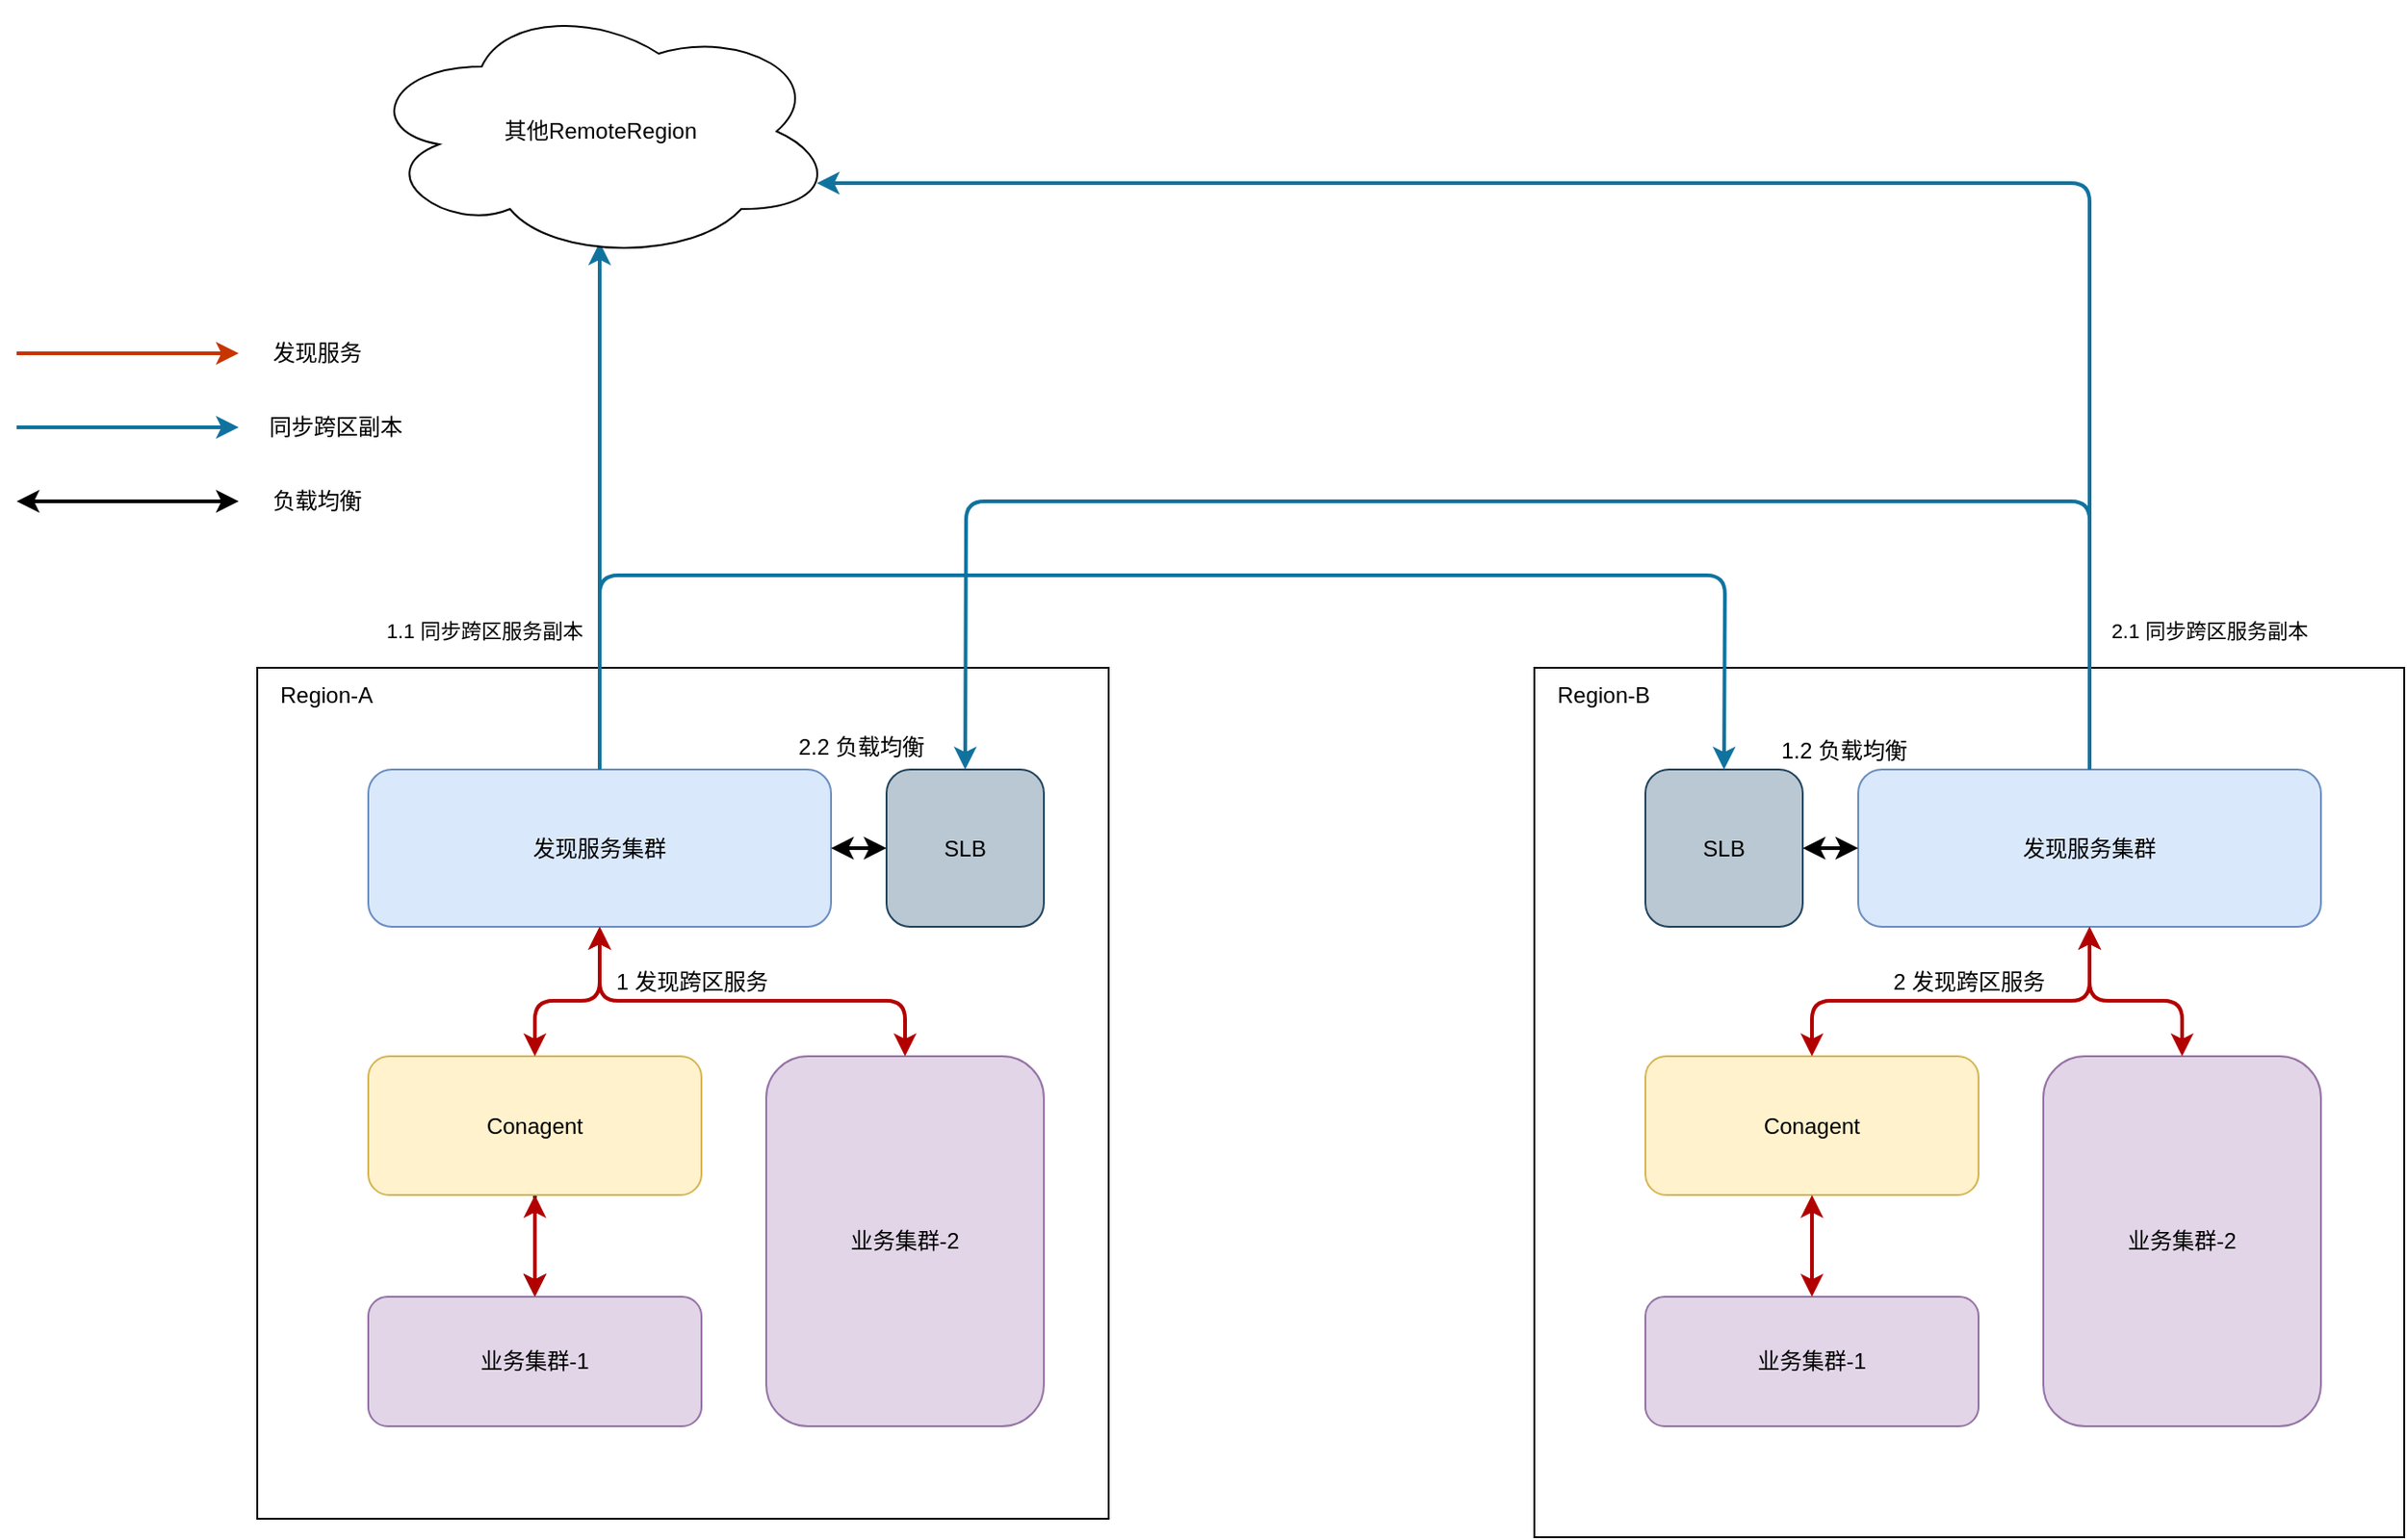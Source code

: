 <mxfile version="13.8.1" type="github">
  <diagram id="wTVDQCDJflpTUWm5nUP8" name="Page-1">
    <mxGraphModel dx="2500" dy="2103" grid="1" gridSize="10" guides="1" tooltips="1" connect="1" arrows="1" fold="1" page="1" pageScale="1" pageWidth="827" pageHeight="1169" math="0" shadow="0">
      <root>
        <mxCell id="0" />
        <mxCell id="1" parent="0" />
        <mxCell id="FJpSII0UUdjwqVUmIHXN-1" value="" style="whiteSpace=wrap;html=1;aspect=fixed;" vertex="1" parent="1">
          <mxGeometry x="50" y="90" width="460" height="460" as="geometry" />
        </mxCell>
        <mxCell id="FJpSII0UUdjwqVUmIHXN-2" value="发现服务集群" style="rounded=1;whiteSpace=wrap;html=1;fillColor=#dae8fc;strokeColor=#6c8ebf;" vertex="1" parent="1">
          <mxGeometry x="110" y="145" width="250" height="85" as="geometry" />
        </mxCell>
        <mxCell id="FJpSII0UUdjwqVUmIHXN-76" value="" style="edgeStyle=orthogonalEdgeStyle;rounded=0;orthogonalLoop=1;jettySize=auto;html=1;startArrow=none;startFill=0;strokeWidth=2;" edge="1" parent="1" source="FJpSII0UUdjwqVUmIHXN-3" target="FJpSII0UUdjwqVUmIHXN-4">
          <mxGeometry relative="1" as="geometry" />
        </mxCell>
        <mxCell id="FJpSII0UUdjwqVUmIHXN-3" value="Conagent" style="rounded=1;whiteSpace=wrap;html=1;fillColor=#fff2cc;strokeColor=#d6b656;" vertex="1" parent="1">
          <mxGeometry x="110" y="300" width="180" height="75" as="geometry" />
        </mxCell>
        <mxCell id="FJpSII0UUdjwqVUmIHXN-4" value="业务集群-1" style="rounded=1;whiteSpace=wrap;html=1;fillColor=#e1d5e7;strokeColor=#9673a6;" vertex="1" parent="1">
          <mxGeometry x="110" y="430" width="180" height="70" as="geometry" />
        </mxCell>
        <mxCell id="FJpSII0UUdjwqVUmIHXN-5" value="&lt;span&gt;业务集群-2&lt;/span&gt;" style="rounded=1;whiteSpace=wrap;html=1;fillColor=#e1d5e7;strokeColor=#9673a6;" vertex="1" parent="1">
          <mxGeometry x="325" y="300" width="150" height="200" as="geometry" />
        </mxCell>
        <mxCell id="FJpSII0UUdjwqVUmIHXN-16" value="Region-A" style="text;html=1;strokeColor=none;fillColor=none;align=center;verticalAlign=middle;whiteSpace=wrap;rounded=0;" vertex="1" parent="1">
          <mxGeometry x="50" y="90" width="75" height="30" as="geometry" />
        </mxCell>
        <mxCell id="FJpSII0UUdjwqVUmIHXN-37" value="SLB" style="rounded=1;whiteSpace=wrap;html=1;fillColor=#bac8d3;strokeColor=#23445d;" vertex="1" parent="1">
          <mxGeometry x="390" y="145" width="85" height="85" as="geometry" />
        </mxCell>
        <mxCell id="FJpSII0UUdjwqVUmIHXN-44" value="" style="endArrow=classic;startArrow=classic;html=1;exitX=0.5;exitY=0;exitDx=0;exitDy=0;entryX=0.5;entryY=1;entryDx=0;entryDy=0;strokeWidth=2;fillColor=#e51400;strokeColor=#B20000;" edge="1" parent="1" source="FJpSII0UUdjwqVUmIHXN-3" target="FJpSII0UUdjwqVUmIHXN-2">
          <mxGeometry width="50" height="50" relative="1" as="geometry">
            <mxPoint x="700" y="310" as="sourcePoint" />
            <mxPoint x="235" y="240" as="targetPoint" />
            <Array as="points">
              <mxPoint x="200" y="270" />
              <mxPoint x="235" y="270" />
            </Array>
          </mxGeometry>
        </mxCell>
        <mxCell id="FJpSII0UUdjwqVUmIHXN-46" value="" style="endArrow=classic;startArrow=classic;html=1;entryX=0.5;entryY=0;entryDx=0;entryDy=0;exitX=0.5;exitY=1;exitDx=0;exitDy=0;strokeWidth=2;fillColor=#e51400;strokeColor=#B20000;" edge="1" parent="1" source="FJpSII0UUdjwqVUmIHXN-2" target="FJpSII0UUdjwqVUmIHXN-5">
          <mxGeometry width="50" height="50" relative="1" as="geometry">
            <mxPoint x="430" y="230" as="sourcePoint" />
            <mxPoint x="211" y="238.98" as="targetPoint" />
            <Array as="points">
              <mxPoint x="235" y="270" />
              <mxPoint x="400" y="270" />
            </Array>
          </mxGeometry>
        </mxCell>
        <mxCell id="FJpSII0UUdjwqVUmIHXN-47" value="" style="endArrow=classic;startArrow=classic;html=1;strokeWidth=2;entryX=0;entryY=0.5;entryDx=0;entryDy=0;exitX=1;exitY=0.5;exitDx=0;exitDy=0;" edge="1" parent="1" source="FJpSII0UUdjwqVUmIHXN-2" target="FJpSII0UUdjwqVUmIHXN-37">
          <mxGeometry width="50" height="50" relative="1" as="geometry">
            <mxPoint x="340" y="160" as="sourcePoint" />
            <mxPoint x="390" y="110" as="targetPoint" />
          </mxGeometry>
        </mxCell>
        <mxCell id="FJpSII0UUdjwqVUmIHXN-48" value="" style="whiteSpace=wrap;html=1;aspect=fixed;" vertex="1" parent="1">
          <mxGeometry x="740" y="90" width="470" height="470" as="geometry" />
        </mxCell>
        <mxCell id="FJpSII0UUdjwqVUmIHXN-49" value="发现服务集群" style="rounded=1;whiteSpace=wrap;html=1;fillColor=#dae8fc;strokeColor=#6c8ebf;" vertex="1" parent="1">
          <mxGeometry x="915" y="145" width="250" height="85" as="geometry" />
        </mxCell>
        <mxCell id="FJpSII0UUdjwqVUmIHXN-50" value="Conagent" style="rounded=1;whiteSpace=wrap;html=1;fillColor=#fff2cc;strokeColor=#d6b656;" vertex="1" parent="1">
          <mxGeometry x="800" y="300" width="180" height="75" as="geometry" />
        </mxCell>
        <mxCell id="FJpSII0UUdjwqVUmIHXN-51" value="业务集群-1" style="rounded=1;whiteSpace=wrap;html=1;fillColor=#e1d5e7;strokeColor=#9673a6;" vertex="1" parent="1">
          <mxGeometry x="800" y="430" width="180" height="70" as="geometry" />
        </mxCell>
        <mxCell id="FJpSII0UUdjwqVUmIHXN-52" value="&lt;span&gt;业务集群-2&lt;/span&gt;" style="rounded=1;whiteSpace=wrap;html=1;fillColor=#e1d5e7;strokeColor=#9673a6;" vertex="1" parent="1">
          <mxGeometry x="1015" y="300" width="150" height="200" as="geometry" />
        </mxCell>
        <mxCell id="FJpSII0UUdjwqVUmIHXN-53" value="Region-B" style="text;html=1;strokeColor=none;fillColor=none;align=center;verticalAlign=middle;whiteSpace=wrap;rounded=0;" vertex="1" parent="1">
          <mxGeometry x="740" y="90" width="75" height="30" as="geometry" />
        </mxCell>
        <mxCell id="FJpSII0UUdjwqVUmIHXN-54" value="SLB" style="rounded=1;whiteSpace=wrap;html=1;fillColor=#bac8d3;strokeColor=#23445d;" vertex="1" parent="1">
          <mxGeometry x="800" y="145" width="85" height="85" as="geometry" />
        </mxCell>
        <mxCell id="FJpSII0UUdjwqVUmIHXN-55" value="" style="endArrow=classic;startArrow=classic;html=1;exitX=0.5;exitY=0;exitDx=0;exitDy=0;entryX=0.5;entryY=1;entryDx=0;entryDy=0;strokeWidth=2;fillColor=#e51400;strokeColor=#B20000;" edge="1" parent="1" source="FJpSII0UUdjwqVUmIHXN-50" target="FJpSII0UUdjwqVUmIHXN-49">
          <mxGeometry width="50" height="50" relative="1" as="geometry">
            <mxPoint x="1390" y="310" as="sourcePoint" />
            <mxPoint x="925" y="240" as="targetPoint" />
            <Array as="points">
              <mxPoint x="890" y="270" />
              <mxPoint x="1040" y="270" />
            </Array>
          </mxGeometry>
        </mxCell>
        <mxCell id="FJpSII0UUdjwqVUmIHXN-56" value="" style="endArrow=classic;startArrow=classic;html=1;entryX=0.5;entryY=0;entryDx=0;entryDy=0;exitX=0.5;exitY=1;exitDx=0;exitDy=0;strokeWidth=2;fillColor=#e51400;strokeColor=#B20000;" edge="1" parent="1" source="FJpSII0UUdjwqVUmIHXN-49" target="FJpSII0UUdjwqVUmIHXN-52">
          <mxGeometry width="50" height="50" relative="1" as="geometry">
            <mxPoint x="1120" y="230" as="sourcePoint" />
            <mxPoint x="901" y="238.98" as="targetPoint" />
            <Array as="points">
              <mxPoint x="1040" y="270" />
              <mxPoint x="1090" y="270" />
            </Array>
          </mxGeometry>
        </mxCell>
        <mxCell id="FJpSII0UUdjwqVUmIHXN-58" value="" style="endArrow=classic;startArrow=none;html=1;strokeWidth=2;exitX=0.5;exitY=0;exitDx=0;exitDy=0;entryX=0.5;entryY=0;entryDx=0;entryDy=0;startFill=0;fillColor=#b1ddf0;strokeColor=#10739e;" edge="1" parent="1" source="FJpSII0UUdjwqVUmIHXN-2" target="FJpSII0UUdjwqVUmIHXN-54">
          <mxGeometry width="50" height="50" relative="1" as="geometry">
            <mxPoint x="370" y="20" as="sourcePoint" />
            <mxPoint x="830" y="20" as="targetPoint" />
            <Array as="points">
              <mxPoint x="235" y="40" />
              <mxPoint x="843" y="40" />
            </Array>
          </mxGeometry>
        </mxCell>
        <mxCell id="FJpSII0UUdjwqVUmIHXN-60" value="" style="endArrow=classic;startArrow=none;html=1;strokeWidth=2;exitX=0.5;exitY=0;exitDx=0;exitDy=0;entryX=0.5;entryY=0;entryDx=0;entryDy=0;startFill=0;fillColor=#b1ddf0;strokeColor=#10739e;" edge="1" parent="1" source="FJpSII0UUdjwqVUmIHXN-49" target="FJpSII0UUdjwqVUmIHXN-37">
          <mxGeometry width="50" height="50" relative="1" as="geometry">
            <mxPoint x="1040" y="50" as="sourcePoint" />
            <mxPoint x="1090" as="targetPoint" />
            <Array as="points">
              <mxPoint x="1040" />
              <mxPoint x="433" />
            </Array>
          </mxGeometry>
        </mxCell>
        <mxCell id="FJpSII0UUdjwqVUmIHXN-61" value="" style="endArrow=classic;startArrow=classic;html=1;strokeWidth=2;entryX=0;entryY=0.5;entryDx=0;entryDy=0;exitX=1;exitY=0.5;exitDx=0;exitDy=0;" edge="1" parent="1" source="FJpSII0UUdjwqVUmIHXN-54" target="FJpSII0UUdjwqVUmIHXN-49">
          <mxGeometry width="50" height="50" relative="1" as="geometry">
            <mxPoint x="720" y="270" as="sourcePoint" />
            <mxPoint x="770" y="220" as="targetPoint" />
          </mxGeometry>
        </mxCell>
        <mxCell id="FJpSII0UUdjwqVUmIHXN-63" value="1 发现跨区服务" style="text;html=1;strokeColor=none;fillColor=none;align=center;verticalAlign=middle;whiteSpace=wrap;rounded=0;" vertex="1" parent="1">
          <mxGeometry x="230" y="250" width="110" height="20" as="geometry" />
        </mxCell>
        <mxCell id="FJpSII0UUdjwqVUmIHXN-64" value="&lt;span style=&quot;font-size: 11px ; background-color: rgb(255 , 255 , 255)&quot;&gt;1.1 同步跨区服务副本&lt;/span&gt;" style="text;html=1;strokeColor=none;fillColor=none;align=center;verticalAlign=middle;whiteSpace=wrap;rounded=0;" vertex="1" parent="1">
          <mxGeometry x="107.5" y="60" width="130" height="20" as="geometry" />
        </mxCell>
        <mxCell id="FJpSII0UUdjwqVUmIHXN-65" value="&lt;span style=&quot;font-size: 11px ; background-color: rgb(255 , 255 , 255)&quot;&gt;2.1 同步跨区服务副本&lt;/span&gt;" style="text;html=1;strokeColor=none;fillColor=none;align=center;verticalAlign=middle;whiteSpace=wrap;rounded=0;" vertex="1" parent="1">
          <mxGeometry x="1040" y="60" width="130" height="20" as="geometry" />
        </mxCell>
        <mxCell id="FJpSII0UUdjwqVUmIHXN-66" value="2 发现跨区服务" style="text;html=1;strokeColor=none;fillColor=none;align=center;verticalAlign=middle;whiteSpace=wrap;rounded=0;" vertex="1" parent="1">
          <mxGeometry x="920" y="250" width="110" height="20" as="geometry" />
        </mxCell>
        <mxCell id="FJpSII0UUdjwqVUmIHXN-67" value="1.2 负载均衡" style="text;html=1;strokeColor=none;fillColor=none;align=center;verticalAlign=middle;whiteSpace=wrap;rounded=0;" vertex="1" parent="1">
          <mxGeometry x="870" y="125" width="75" height="20" as="geometry" />
        </mxCell>
        <mxCell id="FJpSII0UUdjwqVUmIHXN-68" value="2.2 负载均衡" style="text;html=1;strokeColor=none;fillColor=none;align=center;verticalAlign=middle;whiteSpace=wrap;rounded=0;" vertex="1" parent="1">
          <mxGeometry x="339" y="120" width="75" height="25" as="geometry" />
        </mxCell>
        <mxCell id="FJpSII0UUdjwqVUmIHXN-69" value="" style="endArrow=classic;startArrow=classic;html=1;strokeWidth=2;entryX=0.5;entryY=1;entryDx=0;entryDy=0;fillColor=#e51400;strokeColor=#B20000;" edge="1" parent="1" source="FJpSII0UUdjwqVUmIHXN-4" target="FJpSII0UUdjwqVUmIHXN-3">
          <mxGeometry width="50" height="50" relative="1" as="geometry">
            <mxPoint y="420" as="sourcePoint" />
            <mxPoint x="50" y="370" as="targetPoint" />
          </mxGeometry>
        </mxCell>
        <mxCell id="FJpSII0UUdjwqVUmIHXN-70" value="" style="endArrow=classic;startArrow=classic;html=1;strokeWidth=2;entryX=0.5;entryY=1;entryDx=0;entryDy=0;fillColor=#e51400;strokeColor=#B20000;" edge="1" parent="1" source="FJpSII0UUdjwqVUmIHXN-51" target="FJpSII0UUdjwqVUmIHXN-50">
          <mxGeometry width="50" height="50" relative="1" as="geometry">
            <mxPoint x="210" y="440" as="sourcePoint" />
            <mxPoint x="210" y="385" as="targetPoint" />
          </mxGeometry>
        </mxCell>
        <mxCell id="FJpSII0UUdjwqVUmIHXN-71" value="" style="endArrow=classic;html=1;strokeWidth=2;exitX=0.5;exitY=0;exitDx=0;exitDy=0;fillColor=#b1ddf0;strokeColor=#10739e;" edge="1" parent="1" source="FJpSII0UUdjwqVUmIHXN-2">
          <mxGeometry width="50" height="50" relative="1" as="geometry">
            <mxPoint x="160" y="-20" as="sourcePoint" />
            <mxPoint x="235" y="-140" as="targetPoint" />
          </mxGeometry>
        </mxCell>
        <mxCell id="FJpSII0UUdjwqVUmIHXN-72" value="其他RemoteRegion" style="ellipse;shape=cloud;whiteSpace=wrap;html=1;" vertex="1" parent="1">
          <mxGeometry x="107.5" y="-270" width="255" height="140" as="geometry" />
        </mxCell>
        <mxCell id="FJpSII0UUdjwqVUmIHXN-73" value="" style="endArrow=classic;html=1;strokeWidth=2;exitX=0.5;exitY=0;exitDx=0;exitDy=0;entryX=0.96;entryY=0.7;entryDx=0;entryDy=0;entryPerimeter=0;fillColor=#b1ddf0;strokeColor=#10739e;" edge="1" parent="1" source="FJpSII0UUdjwqVUmIHXN-49" target="FJpSII0UUdjwqVUmIHXN-72">
          <mxGeometry width="50" height="50" relative="1" as="geometry">
            <mxPoint x="900" y="-150" as="sourcePoint" />
            <mxPoint x="950" y="-200" as="targetPoint" />
            <Array as="points">
              <mxPoint x="1040" y="-172" />
            </Array>
          </mxGeometry>
        </mxCell>
        <mxCell id="FJpSII0UUdjwqVUmIHXN-81" value="" style="endArrow=classic;html=1;fillColor=#fa6800;strokeColor=#C73500;strokeWidth=2;" edge="1" parent="1">
          <mxGeometry width="50" height="50" relative="1" as="geometry">
            <mxPoint x="-80" y="-80" as="sourcePoint" />
            <mxPoint x="40" y="-80" as="targetPoint" />
          </mxGeometry>
        </mxCell>
        <mxCell id="FJpSII0UUdjwqVUmIHXN-82" value="" style="endArrow=classic;html=1;strokeWidth=2;fillColor=#b1ddf0;strokeColor=#10739e;" edge="1" parent="1">
          <mxGeometry width="50" height="50" relative="1" as="geometry">
            <mxPoint x="-80" y="-40" as="sourcePoint" />
            <mxPoint x="40" y="-40" as="targetPoint" />
          </mxGeometry>
        </mxCell>
        <mxCell id="FJpSII0UUdjwqVUmIHXN-83" value="发现服务" style="text;html=1;strokeColor=none;fillColor=none;align=center;verticalAlign=middle;whiteSpace=wrap;rounded=0;" vertex="1" parent="1">
          <mxGeometry x="55" y="-90" width="55" height="20" as="geometry" />
        </mxCell>
        <mxCell id="FJpSII0UUdjwqVUmIHXN-84" value="同步跨区副本" style="text;html=1;strokeColor=none;fillColor=none;align=center;verticalAlign=middle;whiteSpace=wrap;rounded=0;" vertex="1" parent="1">
          <mxGeometry x="55" y="-50" width="75" height="20" as="geometry" />
        </mxCell>
        <mxCell id="FJpSII0UUdjwqVUmIHXN-85" value="" style="endArrow=classic;startArrow=classic;html=1;strokeWidth=2;" edge="1" parent="1">
          <mxGeometry width="50" height="50" relative="1" as="geometry">
            <mxPoint x="-80" as="sourcePoint" />
            <mxPoint x="40" as="targetPoint" />
          </mxGeometry>
        </mxCell>
        <mxCell id="FJpSII0UUdjwqVUmIHXN-86" value="负载均衡" style="text;html=1;strokeColor=none;fillColor=none;align=center;verticalAlign=middle;whiteSpace=wrap;rounded=0;" vertex="1" parent="1">
          <mxGeometry x="55" y="-10" width="55" height="20" as="geometry" />
        </mxCell>
      </root>
    </mxGraphModel>
  </diagram>
</mxfile>
